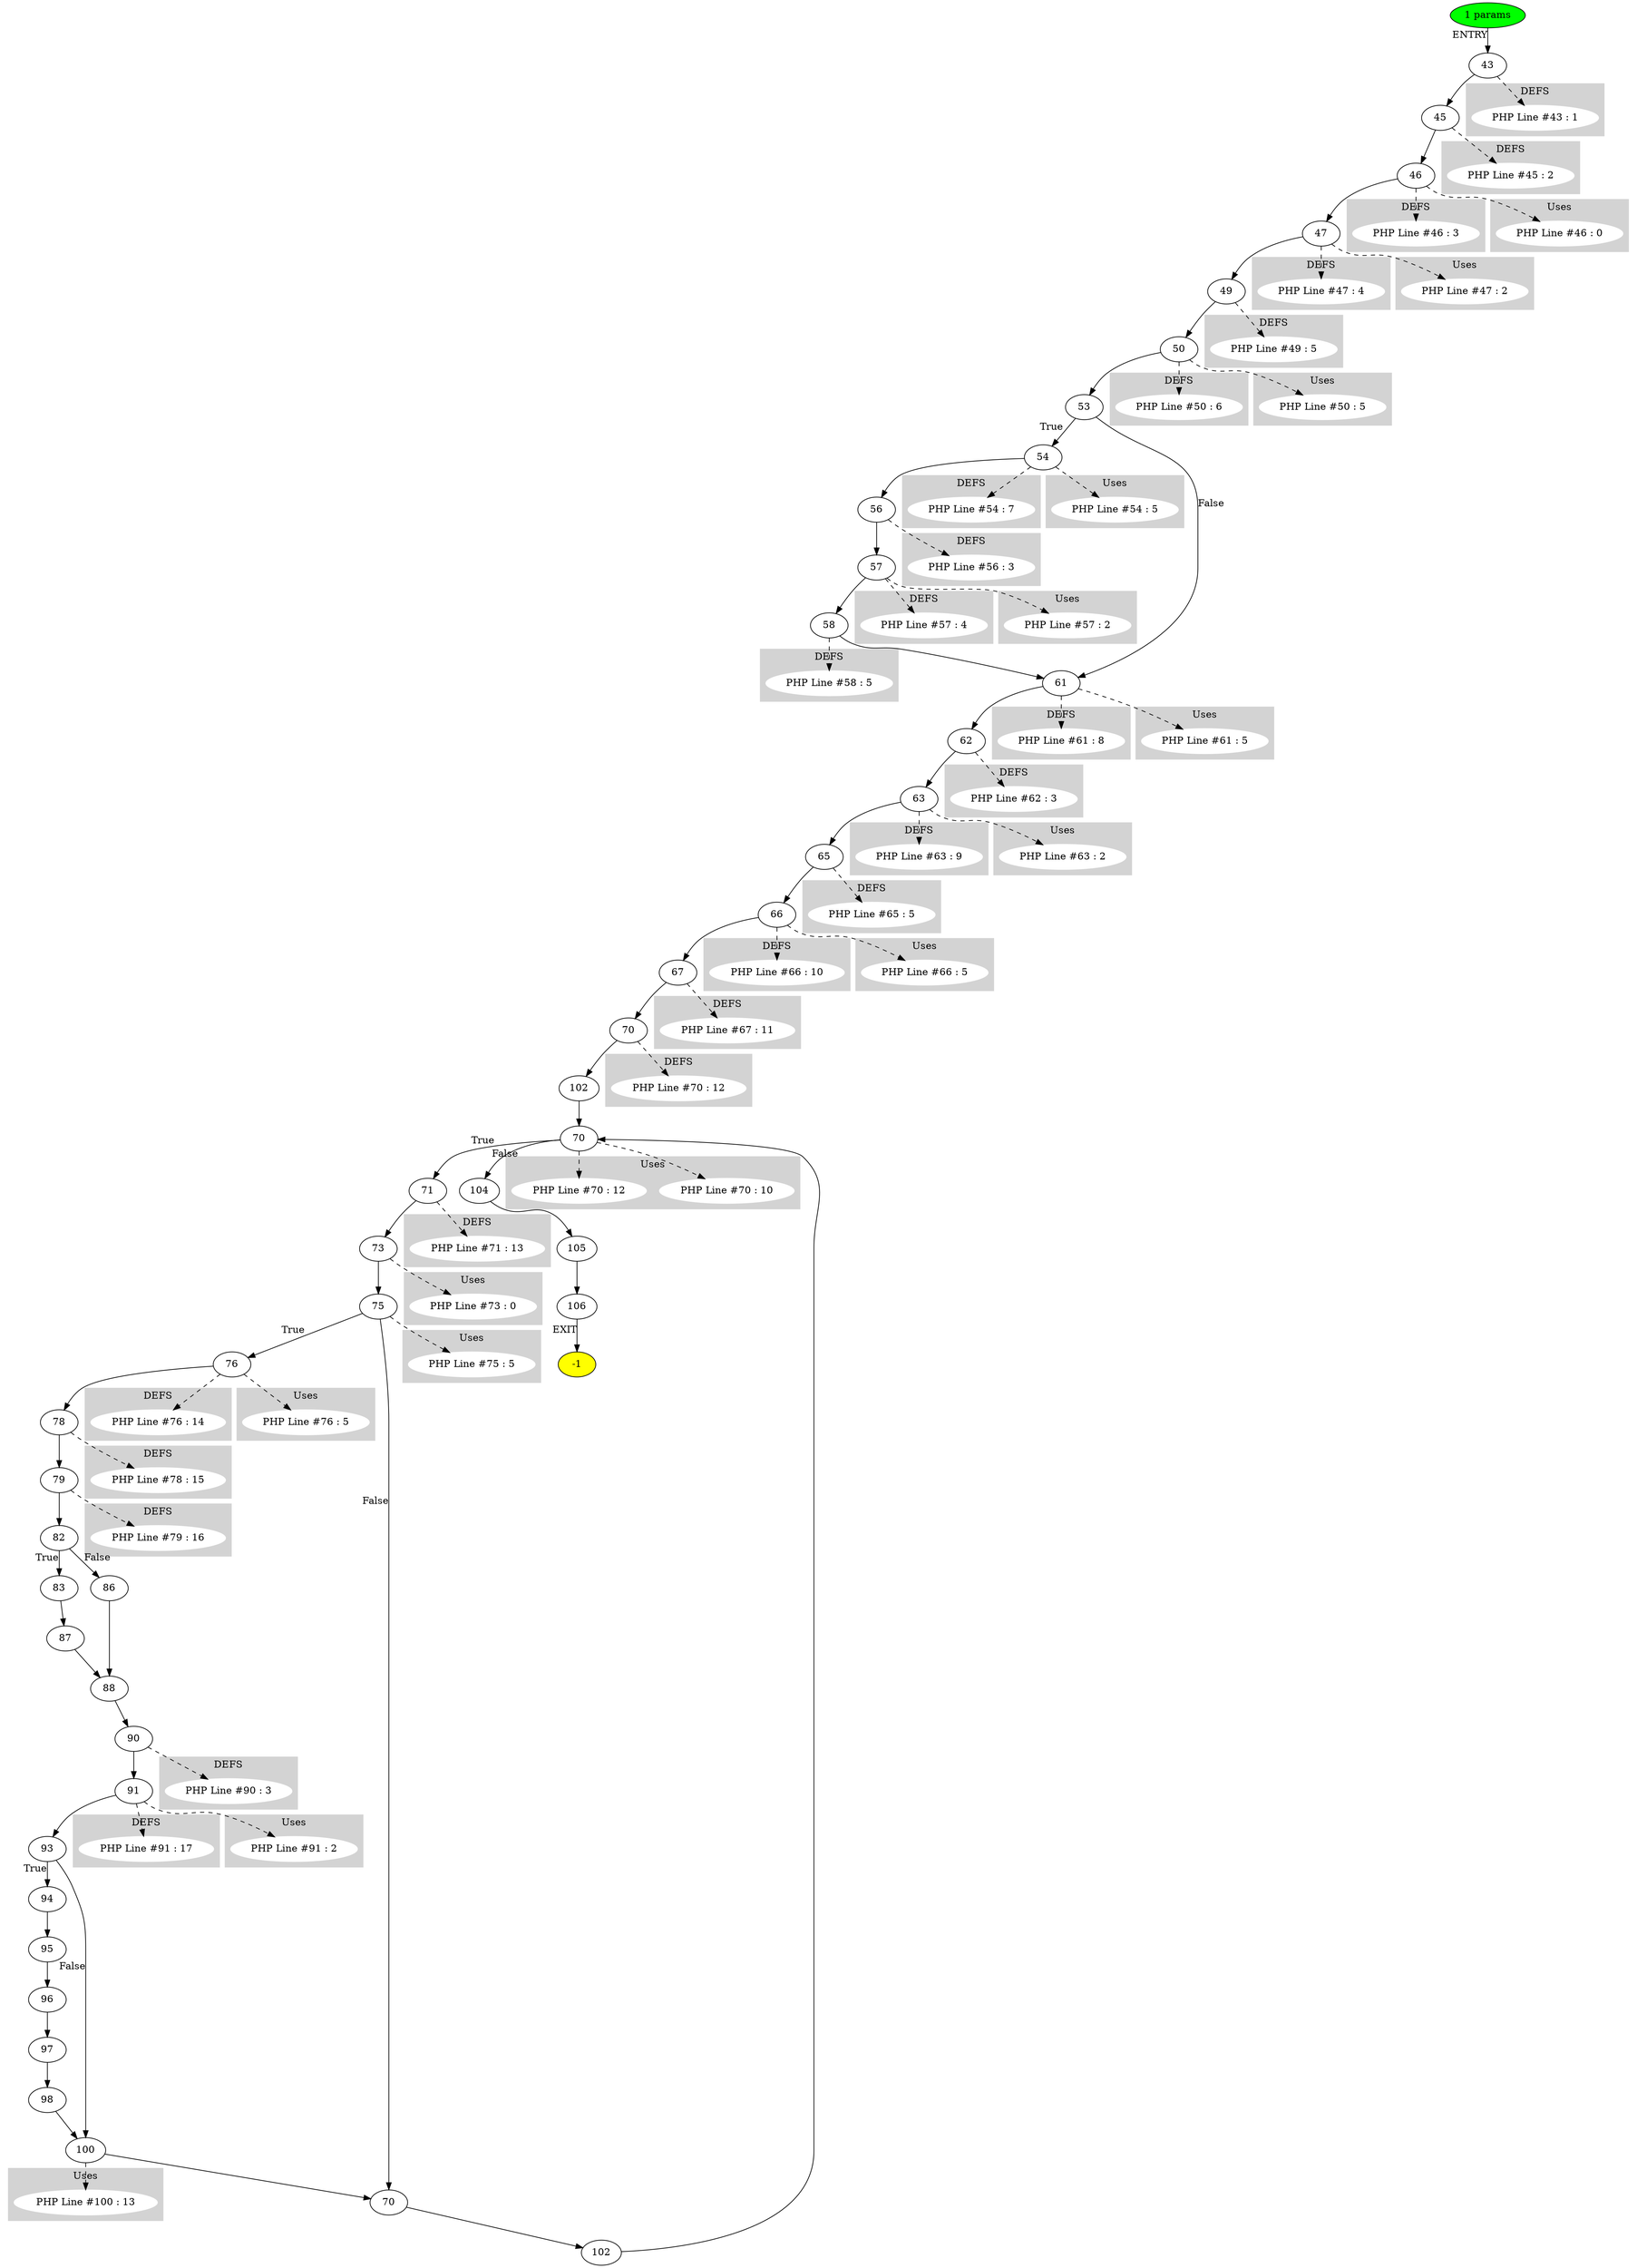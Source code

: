 digraph testName {
0 [label="43" tooltip="Array
SetL
PopC
"];
1 [label="45" tooltip="String
VGetG
BindL
PopV
"];
2 [label="46" tooltip="String
FPushFuncD
String
FPassCE
FCall
UnboxR
String
Concat
FPushFuncD
String
CGetL
Concat
FPassCE
FCall
UnboxR
Concat
Concat
SetL
PopC
"];
3 [label="47" tooltip="CGetL
FPushObjMethodD
FPassL
FCall
UnboxR
SetL
PopC
"];
4 [label="49" tooltip="FPushFuncD
FPassM
FCall
UnboxR
SetL
PopC
"];
5 [label="50" tooltip="CGetL
FPushObjMethodD
String
FPassCE
Int
FPassCE
FCall
CGetM
SetL
PopC
"];
6 [label="53" tooltip="FPushFuncD
FPassL
FCall
UnboxR
String
Neq
JmpZ
"];
7 [label="54" tooltip="CGetL
FPushObjMethodD
String
FPassCE
Int
FPassCE
FCall
CGetM
SetL
PopC
"];
8 [label="56" tooltip="String
FPushFuncD
FPassL
FCall
UnboxR
Concat
SetL
PopC
"];
9 [label="57" tooltip="CGetL
FPushObjMethodD
FPassL
FCall
UnboxR
SetL
PopC
"];
10 [label="58" tooltip="FPushFuncD
FPassM
FCall
UnboxR
SetL
PopC
"];
11 [label="61" tooltip="CGetL
FPushObjMethodD
String
FPassCE
Int
FPassCE
FCall
CGetM
SetL
PopC
"];
12 [label="62" tooltip="String
FPushFuncD
FPassL
FCall
UnboxR
Concat
SetL
PopC
"];
13 [label="63" tooltip="CGetL
FPushObjMethodD
FPassL
FCall
UnboxR
SetL
PopC
"];
14 [label="65" tooltip="FPushFuncD
FPassM
FCall
UnboxR
SetL
PopC
"];
15 [label="66" tooltip="FPushFuncD
CGetL
FPushObjMethodD
String
FPassCE
FCall
FPassR
FCall
UnboxR
Int
Sub
SetL
PopC
"];
16 [label="67" tooltip="Array
SetL
PopC
"];
17 [label="70" tooltip="Int
SetL
"];
18 [label="102" tooltip="PopC
"];
19 [label="70" tooltip="CGetL
CGetL2
Lt
JmpZ
"];
20 [label="71" tooltip="FPushCtorD
FCall
PopR
SetL
PopC
"];
21 [label="73" tooltip="CGetL
SetM
PopC
"];
22 [label="75" tooltip="CGetL
FPushObjMethodD
String
FPassCE
FCall
UnboxR
Int
Gt
JmpZ
"];
23 [label="76" tooltip="CGetL
FPushObjMethodD
String
FPassCE
FPassL
FCall
CGetM
SetL
PopC
"];
24 [label="78" tooltip="FPushFuncD
FPassL
FCall
UnboxR
SetL
PopC
"];
25 [label="79" tooltip="FPushFuncD
String
FPassCE
FPassM
FCall
UnboxR
SetL
PopC
"];
26 [label="82" tooltip="FPushFuncD
FPassM
String
FPassCE
FCall
UnboxR
False
Neq
JmpZ
"];
27 [label="83" tooltip="FPushFuncD
String
FPassCE
FPassM
FCall
CGetM
SetM
PopC
"];
28 [label="87" tooltip="Jmp
"];
29 [label="86" tooltip="CGetM
SetM
PopC
"];
30 [label="88" tooltip="CGetM
SetM
PopC
"];
31 [label="90" tooltip="String
FPushFuncD
String
FPassCE
FCall
UnboxR
String
Concat
FPushFuncD
String
CGetM
String
Concat
Concat
FPassCE
FCall
UnboxR
Concat
Concat
SetL
PopC
"];
32 [label="91" tooltip="CGetL
FPushObjMethodD
FPassL
FCall
UnboxR
SetL
PopC
"];
33 [label="93" tooltip="FPushFuncD
FPassM
FCall
UnboxR
Null
Neq
JmpZ
"];
34 [label="94" tooltip="FPushFuncD
FPassM
FCall
CGetM
SetM
PopC
"];
35 [label="95" tooltip="FPushFuncD
FPassM
FCall
CGetM
SetM
PopC
"];
36 [label="96" tooltip="FPushFuncD
FPassM
FCall
CGetM
SetM
PopC
"];
37 [label="97" tooltip="FPushFuncD
FPassM
FCall
CGetM
SetM
PopC
"];
38 [label="98" tooltip="FPushFuncD
FPassM
FCall
CGetM
SetM
PopC
"];
39 [label="100" tooltip="CGetL
SetM
PopC
"];
40 [label="70" tooltip="IncDecL
"];
41 [label="102" tooltip="PopC
Jmp
"];
42 [label="104" tooltip="FPushFuncD
String
FPassCE
FCall
PopR
"];
43 [label="105" tooltip="FPushFuncD
FPassL
FCall
UnboxR
Print
PopC
"];
44 [label="106" tooltip="Null
RetC
"];
0 -> 1;
1 -> 2;
2 -> 3;
3 -> 4;
4 -> 5;
5 -> 6;
6 -> 7[xlabel="True"];
6 -> 11[xlabel="False"];
7 -> 8;
8 -> 9;
9 -> 10;
10 -> 11;
11 -> 12;
12 -> 13;
13 -> 14;
14 -> 15;
15 -> 16;
16 -> 17;
17 -> 18;
18 -> 19;
19 -> 20[xlabel="True"];
19 -> 42[xlabel="False"];
20 -> 21;
21 -> 22;
22 -> 23[xlabel="True"];
22 -> 40[xlabel="False"];
23 -> 24;
24 -> 25;
25 -> 26;
26 -> 27[xlabel="True"];
26 -> 29[xlabel="False"];
27 -> 28;
28 -> 30;
29 -> 30;
30 -> 31;
31 -> 32;
32 -> 33;
33 -> 34[xlabel="True"];
33 -> 39[xlabel="False"];
34 -> 35;
35 -> 36;
36 -> 37;
37 -> 38;
38 -> 39;
39 -> 40;
40 -> 41;
41 -> 19;
42 -> 43;
43 -> 44;
-2 -> 0[xlabel="ENTRY"];
44 -> -1[xlabel="EXIT"];
-2 [fillcolor = green, style = filled]-1 [fillcolor= yellow, style = filled] subgraph cluster_g_0 { style=filled; color=lightgrey; node [style=filled,color=white]; g_0[label= "PHP Line #43 : 1"];label = "DEFS";}
0 -> g_0 [style="dashed"];
subgraph cluster_g_1 { style=filled; color=lightgrey; node [style=filled,color=white]; g_1[label= "PHP Line #45 : 2"];label = "DEFS";}
1 -> g_1 [style="dashed"];
subgraph cluster_g_2 { style=filled; color=lightgrey; node [style=filled,color=white]; g_2[label= "PHP Line #46 : 3"];label = "DEFS";}
2 -> g_2 [style="dashed"];
subgraph cluster_g_3 { style=filled; color=lightgrey; node [style=filled,color=white]; g_3[label= "PHP Line #47 : 4"];label = "DEFS";}
3 -> g_3 [style="dashed"];
subgraph cluster_g_4 { style=filled; color=lightgrey; node [style=filled,color=white]; g_4[label= "PHP Line #49 : 5"];label = "DEFS";}
4 -> g_4 [style="dashed"];
subgraph cluster_g_5 { style=filled; color=lightgrey; node [style=filled,color=white]; g_5[label= "PHP Line #50 : 6"];label = "DEFS";}
5 -> g_5 [style="dashed"];
subgraph cluster_g_7 { style=filled; color=lightgrey; node [style=filled,color=white]; g_7[label= "PHP Line #54 : 7"];label = "DEFS";}
7 -> g_7 [style="dashed"];
subgraph cluster_g_8 { style=filled; color=lightgrey; node [style=filled,color=white]; g_8[label= "PHP Line #56 : 3"];label = "DEFS";}
8 -> g_8 [style="dashed"];
subgraph cluster_g_9 { style=filled; color=lightgrey; node [style=filled,color=white]; g_9[label= "PHP Line #57 : 4"];label = "DEFS";}
9 -> g_9 [style="dashed"];
subgraph cluster_g_10 { style=filled; color=lightgrey; node [style=filled,color=white]; g_10[label= "PHP Line #58 : 5"];label = "DEFS";}
10 -> g_10 [style="dashed"];
subgraph cluster_g_11 { style=filled; color=lightgrey; node [style=filled,color=white]; g_11[label= "PHP Line #61 : 8"];label = "DEFS";}
11 -> g_11 [style="dashed"];
subgraph cluster_g_12 { style=filled; color=lightgrey; node [style=filled,color=white]; g_12[label= "PHP Line #62 : 3"];label = "DEFS";}
12 -> g_12 [style="dashed"];
subgraph cluster_g_13 { style=filled; color=lightgrey; node [style=filled,color=white]; g_13[label= "PHP Line #63 : 9"];label = "DEFS";}
13 -> g_13 [style="dashed"];
subgraph cluster_g_14 { style=filled; color=lightgrey; node [style=filled,color=white]; g_14[label= "PHP Line #65 : 5"];label = "DEFS";}
14 -> g_14 [style="dashed"];
subgraph cluster_g_15 { style=filled; color=lightgrey; node [style=filled,color=white]; g_15[label= "PHP Line #66 : 10"];label = "DEFS";}
15 -> g_15 [style="dashed"];
subgraph cluster_g_16 { style=filled; color=lightgrey; node [style=filled,color=white]; g_16[label= "PHP Line #67 : 11"];label = "DEFS";}
16 -> g_16 [style="dashed"];
subgraph cluster_g_17 { style=filled; color=lightgrey; node [style=filled,color=white]; g_17[label= "PHP Line #70 : 12"];label = "DEFS";}
17 -> g_17 [style="dashed"];
subgraph cluster_g_20 { style=filled; color=lightgrey; node [style=filled,color=white]; g_20[label= "PHP Line #71 : 13"];label = "DEFS";}
20 -> g_20 [style="dashed"];
subgraph cluster_g_23 { style=filled; color=lightgrey; node [style=filled,color=white]; g_23[label= "PHP Line #76 : 14"];label = "DEFS";}
23 -> g_23 [style="dashed"];
subgraph cluster_g_24 { style=filled; color=lightgrey; node [style=filled,color=white]; g_24[label= "PHP Line #78 : 15"];label = "DEFS";}
24 -> g_24 [style="dashed"];
subgraph cluster_g_25 { style=filled; color=lightgrey; node [style=filled,color=white]; g_25[label= "PHP Line #79 : 16"];label = "DEFS";}
25 -> g_25 [style="dashed"];
subgraph cluster_g_31 { style=filled; color=lightgrey; node [style=filled,color=white]; g_31[label= "PHP Line #90 : 3"];label = "DEFS";}
31 -> g_31 [style="dashed"];
subgraph cluster_g_32 { style=filled; color=lightgrey; node [style=filled,color=white]; g_32[label= "PHP Line #91 : 17"];label = "DEFS";}
32 -> g_32 [style="dashed"];
subgraph cluster_use_2 { style=filled; color=lightgrey; node [style=filled,color=white]; use_2_0[label= "PHP Line #46 : 0"];label = "Uses";}
2 -> use_2_0 [style="dashed"];
subgraph cluster_use_3 { style=filled; color=lightgrey; node [style=filled,color=white]; use_3_2[label= "PHP Line #47 : 2"];label = "Uses";}
3 -> use_3_2 [style="dashed"];
subgraph cluster_use_5 { style=filled; color=lightgrey; node [style=filled,color=white]; use_5_5[label= "PHP Line #50 : 5"];label = "Uses";}
5 -> use_5_5 [style="dashed"];
subgraph cluster_use_7 { style=filled; color=lightgrey; node [style=filled,color=white]; use_7_5[label= "PHP Line #54 : 5"];label = "Uses";}
7 -> use_7_5 [style="dashed"];
subgraph cluster_use_9 { style=filled; color=lightgrey; node [style=filled,color=white]; use_9_2[label= "PHP Line #57 : 2"];label = "Uses";}
9 -> use_9_2 [style="dashed"];
subgraph cluster_use_11 { style=filled; color=lightgrey; node [style=filled,color=white]; use_11_5[label= "PHP Line #61 : 5"];label = "Uses";}
11 -> use_11_5 [style="dashed"];
subgraph cluster_use_13 { style=filled; color=lightgrey; node [style=filled,color=white]; use_13_2[label= "PHP Line #63 : 2"];label = "Uses";}
13 -> use_13_2 [style="dashed"];
subgraph cluster_use_15 { style=filled; color=lightgrey; node [style=filled,color=white]; use_15_5[label= "PHP Line #66 : 5"];label = "Uses";}
15 -> use_15_5 [style="dashed"];
subgraph cluster_use_19 { style=filled; color=lightgrey; node [style=filled,color=white]; use_19_10[label= "PHP Line #70 : 10"];label = "Uses";}
19 -> use_19_10 [style="dashed"];
subgraph cluster_use_19 { style=filled; color=lightgrey; node [style=filled,color=white]; use_19_12[label= "PHP Line #70 : 12"];label = "Uses";}
19 -> use_19_12 [style="dashed"];
subgraph cluster_use_21 { style=filled; color=lightgrey; node [style=filled,color=white]; use_21_0[label= "PHP Line #73 : 0"];label = "Uses";}
21 -> use_21_0 [style="dashed"];
subgraph cluster_use_22 { style=filled; color=lightgrey; node [style=filled,color=white]; use_22_5[label= "PHP Line #75 : 5"];label = "Uses";}
22 -> use_22_5 [style="dashed"];
subgraph cluster_use_23 { style=filled; color=lightgrey; node [style=filled,color=white]; use_23_5[label= "PHP Line #76 : 5"];label = "Uses";}
23 -> use_23_5 [style="dashed"];
subgraph cluster_use_32 { style=filled; color=lightgrey; node [style=filled,color=white]; use_32_2[label= "PHP Line #91 : 2"];label = "Uses";}
32 -> use_32_2 [style="dashed"];
subgraph cluster_use_39 { style=filled; color=lightgrey; node [style=filled,color=white]; use_39_13[label= "PHP Line #100 : 13"];label = "Uses";}
39 -> use_39_13 [style="dashed"];
-2 [label="1 params"];
}
